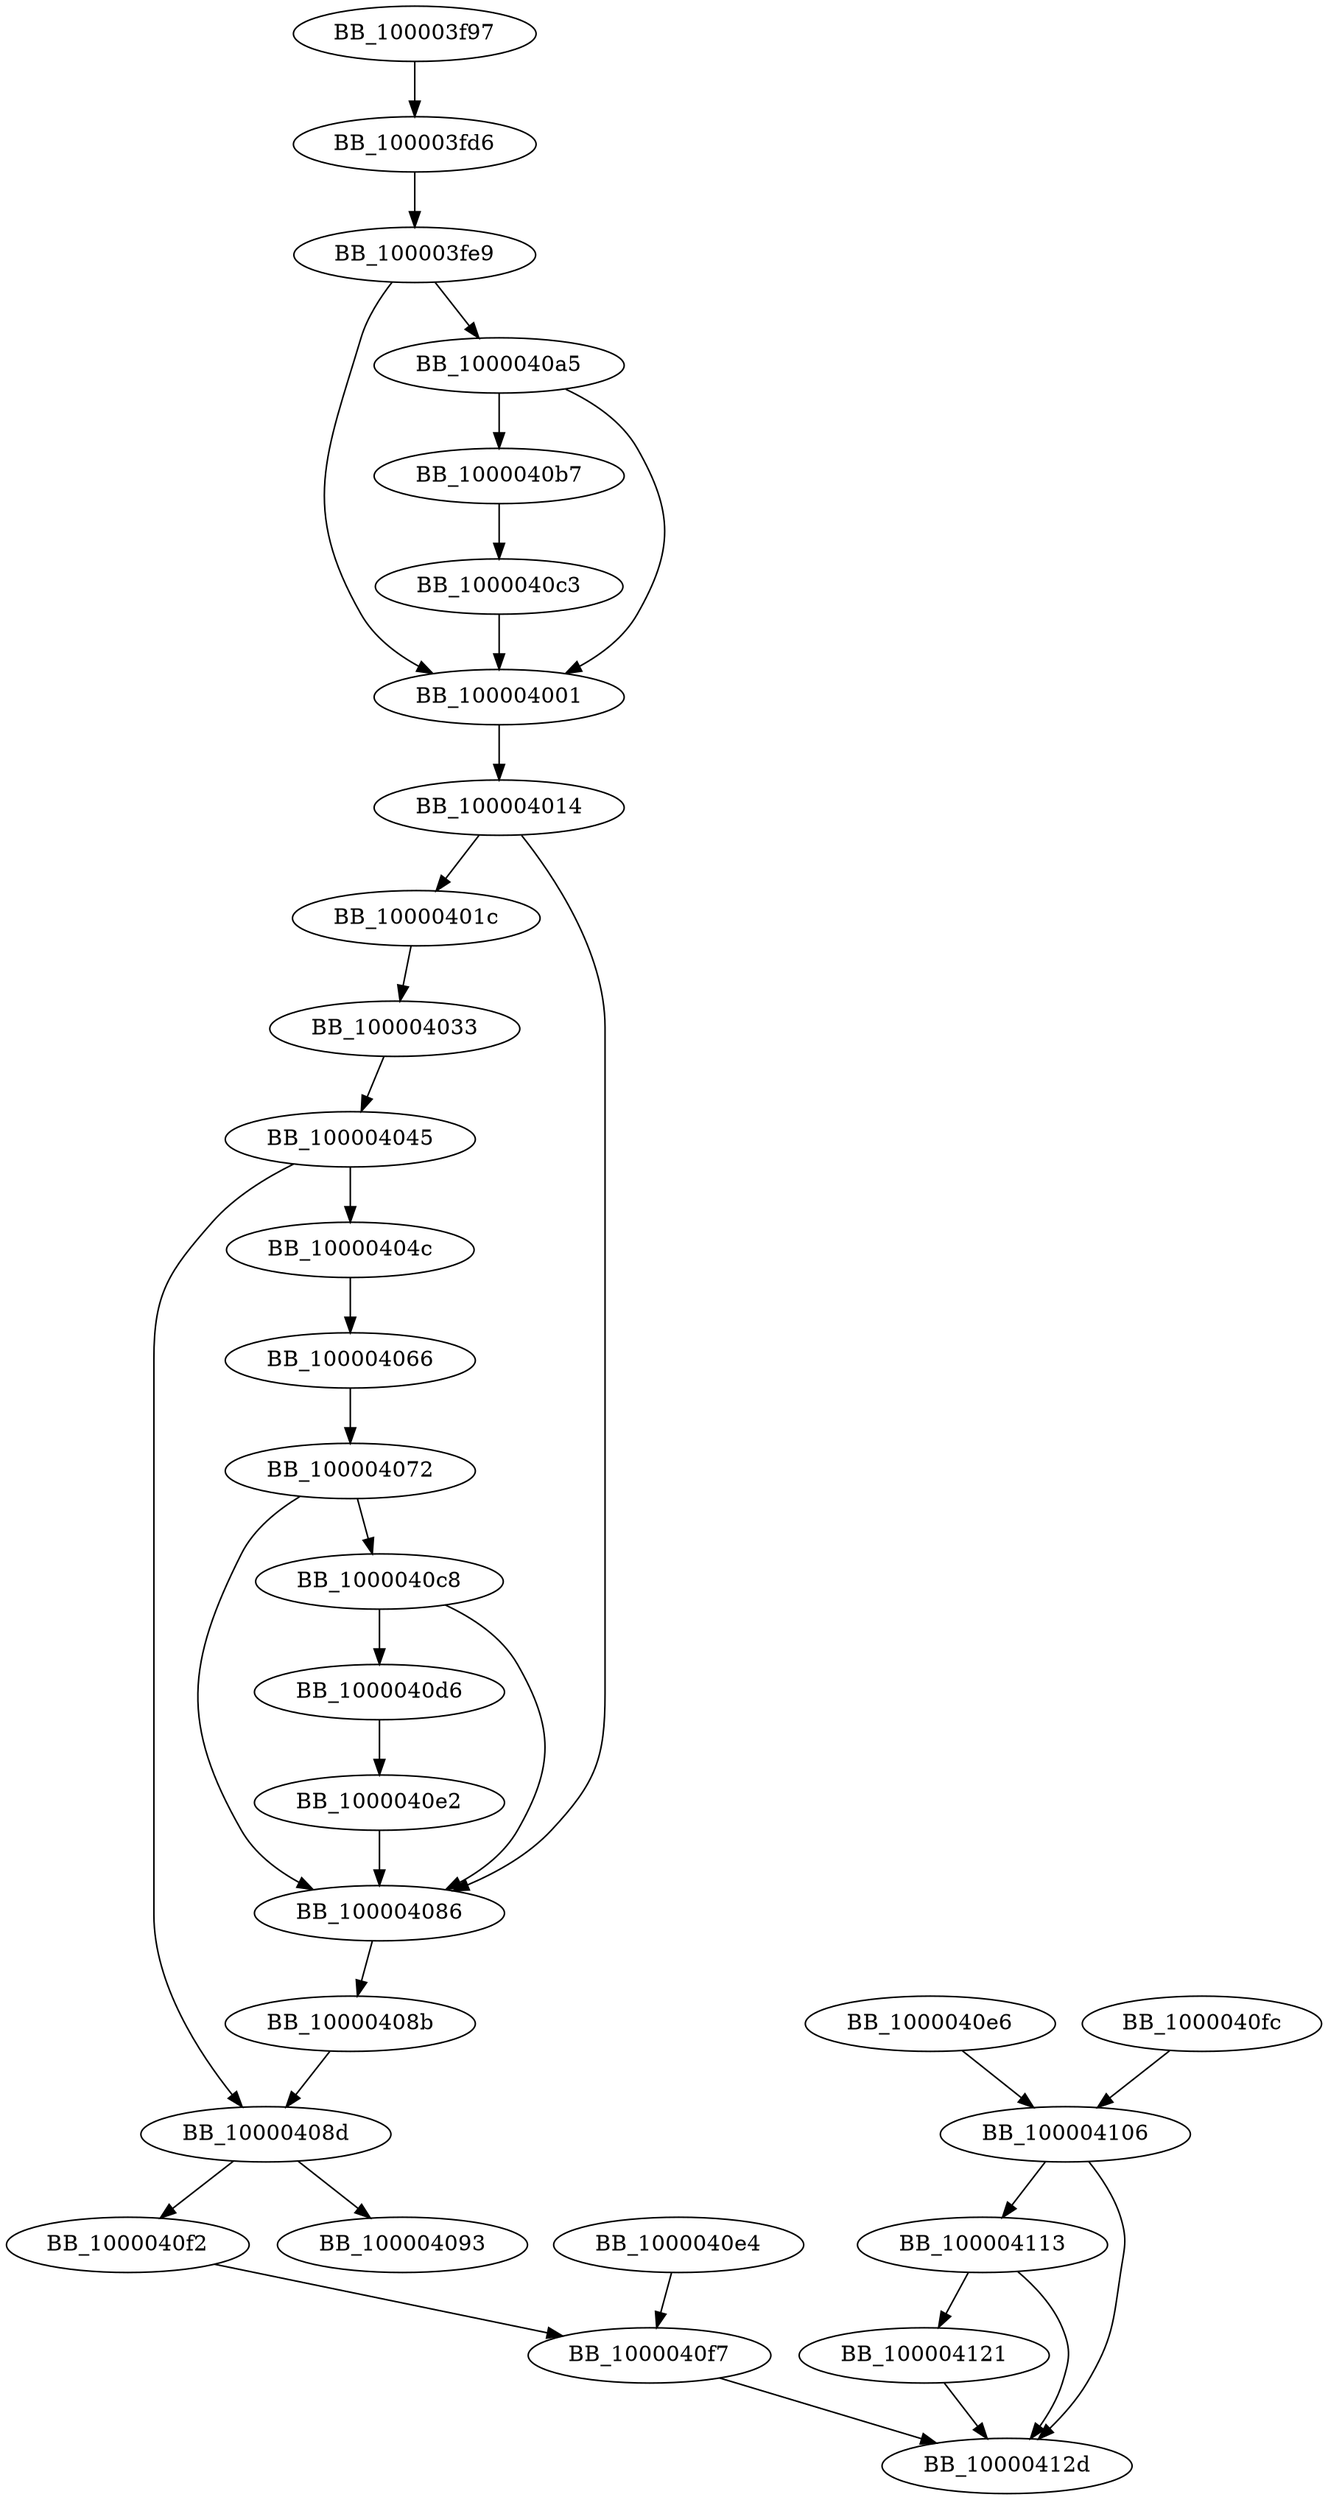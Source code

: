 DiGraph __Z9writeFilePcSt6vectorIhSaIhEEb{
BB_100003f97->BB_100003fd6
BB_100003fd6->BB_100003fe9
BB_100003fe9->BB_100004001
BB_100003fe9->BB_1000040a5
BB_100004001->BB_100004014
BB_100004014->BB_10000401c
BB_100004014->BB_100004086
BB_10000401c->BB_100004033
BB_100004033->BB_100004045
BB_100004045->BB_10000404c
BB_100004045->BB_10000408d
BB_10000404c->BB_100004066
BB_100004066->BB_100004072
BB_100004072->BB_100004086
BB_100004072->BB_1000040c8
BB_100004086->BB_10000408b
BB_10000408b->BB_10000408d
BB_10000408d->BB_100004093
BB_10000408d->BB_1000040f2
BB_1000040a5->BB_100004001
BB_1000040a5->BB_1000040b7
BB_1000040b7->BB_1000040c3
BB_1000040c3->BB_100004001
BB_1000040c8->BB_100004086
BB_1000040c8->BB_1000040d6
BB_1000040d6->BB_1000040e2
BB_1000040e2->BB_100004086
BB_1000040e4->BB_1000040f7
BB_1000040e6->BB_100004106
BB_1000040f2->BB_1000040f7
BB_1000040f7->BB_10000412d
BB_1000040fc->BB_100004106
BB_100004106->BB_100004113
BB_100004106->BB_10000412d
BB_100004113->BB_100004121
BB_100004113->BB_10000412d
BB_100004121->BB_10000412d
}
